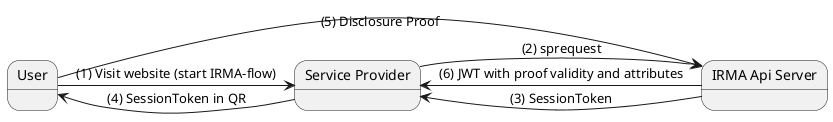 @startuml

state "User" as user
state "Service Provider" as sp
state "IRMA Api Server" as irma

user -> sp : (1) Visit website (start IRMA-flow)
sp -> irma : (2) sprequest
irma -> sp : (3) SessionToken
sp -> user : (4) SessionToken in QR
user -> irma : (5) Disclosure Proof
irma -> sp : (6) JWT with proof validity and attributes

@enduml
